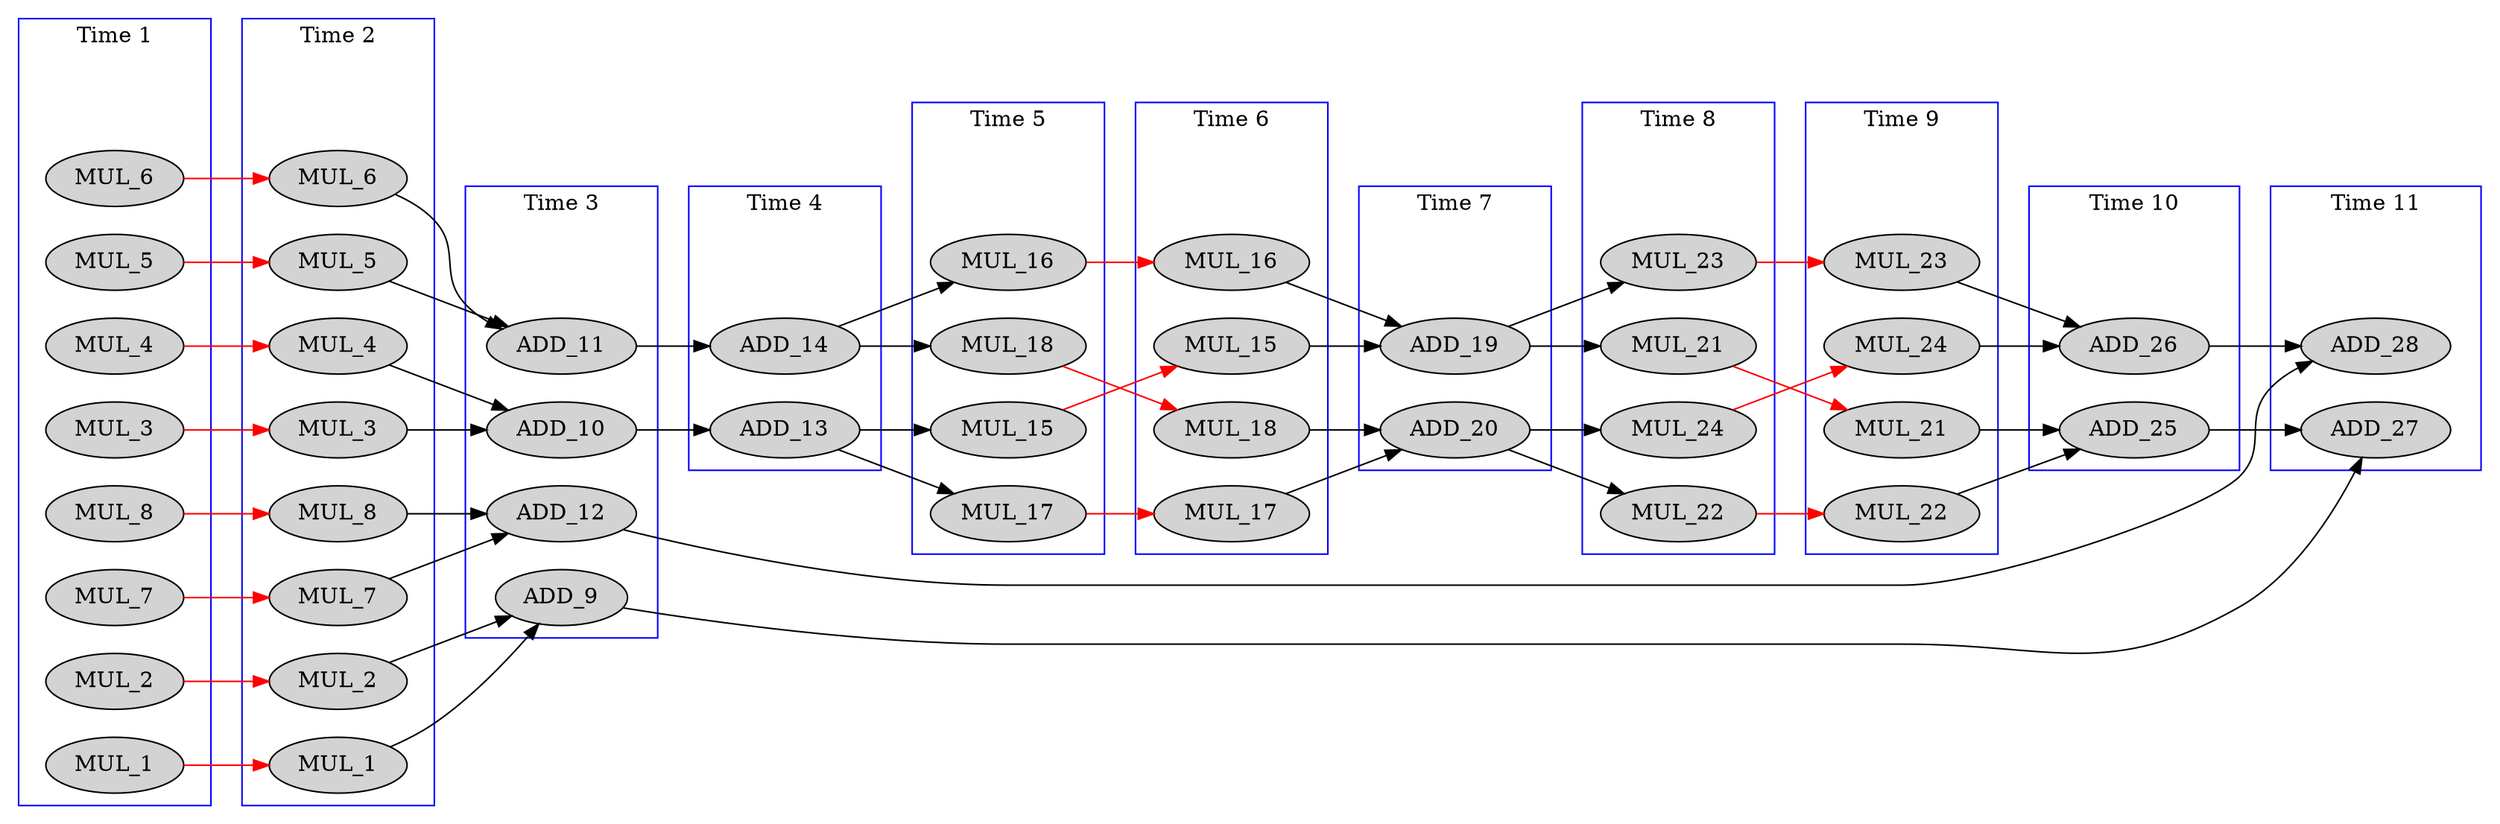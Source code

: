 digraph arf {
  rankdir = LR;
  newrank="true"
  subgraph cluster_1 {
    rank=same;
    node [style=filled];
    label = "Time 1";
    color = blue;
    pseudo_1 [style=invis];
    MUL_1_0 [label=MUL_1]
    MUL_2_0 [label=MUL_2]
    MUL_3_0 [label=MUL_3]
    MUL_4_0 [label=MUL_4]
    MUL_5_0 [label=MUL_5]
    MUL_6_0 [label=MUL_6]
    MUL_7_0 [label=MUL_7]
    MUL_8_0 [label=MUL_8]
  }
  subgraph cluster_2 {
    rank=same;
    node [style=filled];
    label = "Time 2";
    color = blue;
    pseudo_2 [style=invis];
    MUL_1_1 [label=MUL_1]
    MUL_2_1 [label=MUL_2]
    MUL_3_1 [label=MUL_3]
    MUL_4_1 [label=MUL_4]
    MUL_5_1 [label=MUL_5]
    MUL_6_1 [label=MUL_6]
    MUL_7_1 [label=MUL_7]
    MUL_8_1 [label=MUL_8]
  }
  subgraph cluster_3 {
    rank=same;
    node [style=filled];
    label = "Time 3";
    color = blue;
    pseudo_3 [style=invis];
    ADD_9
    ADD_10
    ADD_11
    ADD_12
  }
  subgraph cluster_4 {
    rank=same;
    node [style=filled];
    label = "Time 4";
    color = blue;
    pseudo_4 [style=invis];
    ADD_13
    ADD_14
  }
  subgraph cluster_5 {
    rank=same;
    node [style=filled];
    label = "Time 5";
    color = blue;
    pseudo_5 [style=invis];
    MUL_15_0 [label=MUL_15]
    MUL_16_0 [label=MUL_16]
    MUL_17_0 [label=MUL_17]
    MUL_18_0 [label=MUL_18]
  }
  subgraph cluster_6 {
    rank=same;
    node [style=filled];
    label = "Time 6";
    color = blue;
    pseudo_6 [style=invis];
    MUL_15_1 [label=MUL_15]
    MUL_16_1 [label=MUL_16]
    MUL_17_1 [label=MUL_17]
    MUL_18_1 [label=MUL_18]
  }
  subgraph cluster_7 {
    rank=same;
    node [style=filled];
    label = "Time 7";
    color = blue;
    pseudo_7 [style=invis];
    ADD_19
    ADD_20
  }
  subgraph cluster_8 {
    rank=same;
    node [style=filled];
    label = "Time 8";
    color = blue;
    pseudo_8 [style=invis];
    MUL_21_0 [label=MUL_21]
    MUL_22_0 [label=MUL_22]
    MUL_23_0 [label=MUL_23]
    MUL_24_0 [label=MUL_24]
  }
  subgraph cluster_9 {
    rank=same;
    node [style=filled];
    label = "Time 9";
    color = blue;
    pseudo_9 [style=invis];
    MUL_21_1 [label=MUL_21]
    MUL_22_1 [label=MUL_22]
    MUL_23_1 [label=MUL_23]
    MUL_24_1 [label=MUL_24]
  }
  subgraph cluster_10 {
    rank=same;
    node [style=filled];
    label = "Time 10";
    color = blue;
    pseudo_10 [style=invis];
    ADD_25
    ADD_26
  }
  subgraph cluster_11 {
    rank=same;
    node [style=filled];
    label = "Time 11";
    color = blue;
    pseudo_11 [style=invis];
    ADD_27
    ADD_28
  }
    pseudo_1->pseudo_2 [style=invis];
    pseudo_2->pseudo_3 [style=invis];
    pseudo_3->pseudo_4 [style=invis];
    pseudo_4->pseudo_5 [style=invis];
    pseudo_5->pseudo_6 [style=invis];
    pseudo_6->pseudo_7 [style=invis];
    pseudo_7->pseudo_8 [style=invis];
    pseudo_8->pseudo_9 [style=invis];
    pseudo_9->pseudo_10 [style=invis];
    pseudo_10->pseudo_11 [style=invis];
    MUL_1_0 -> MUL_1_1 [color=red];
    MUL_2_0 -> MUL_2_1 [color=red];
    MUL_3_0 -> MUL_3_1 [color=red];
    MUL_4_0 -> MUL_4_1 [color=red];
    MUL_5_0 -> MUL_5_1 [color=red];
    MUL_6_0 -> MUL_6_1 [color=red];
    MUL_7_0 -> MUL_7_1 [color=red];
    MUL_8_0 -> MUL_8_1 [color=red];
    MUL_15_0 -> MUL_15_1 [color=red];
    MUL_16_0 -> MUL_16_1 [color=red];
    MUL_17_0 -> MUL_17_1 [color=red];
    MUL_18_0 -> MUL_18_1 [color=red];
    MUL_21_0 -> MUL_21_1 [color=red];
    MUL_22_0 -> MUL_22_1 [color=red];
    MUL_23_0 -> MUL_23_1 [color=red];
    MUL_24_0 -> MUL_24_1 [color=red];
    MUL_1_1 -> ADD_9 [ name = 0 ];
    MUL_2_1 -> ADD_9 [ name = 1 ];
    MUL_3_1 -> ADD_10 [ name = 2 ];
    MUL_4_1 -> ADD_10 [ name = 3 ];
    MUL_5_1 -> ADD_11 [ name = 4 ];
    MUL_6_1 -> ADD_11 [ name = 5 ];
    MUL_7_1 -> ADD_12 [ name = 6 ];
    MUL_8_1 -> ADD_12 [ name = 7 ];
    ADD_9 -> ADD_27 [ name = 8 ];
    ADD_10 -> ADD_13 [ name = 9 ];
    ADD_11 -> ADD_14 [ name = 10 ];
    ADD_12 -> ADD_28 [ name = 11 ];
    ADD_13 -> MUL_15_0 [ name = 12 ];
    ADD_13 -> MUL_17_0 [ name = 13 ];
    ADD_14 -> MUL_16_0 [ name = 14 ];
    ADD_14 -> MUL_18_0 [ name = 15 ];
    MUL_15_1 -> ADD_19 [ name = 16 ];
    MUL_16_1 -> ADD_19 [ name = 17 ];
    MUL_17_1 -> ADD_20 [ name = 18 ];
    MUL_18_1 -> ADD_20 [ name = 19 ];
    ADD_19 -> MUL_21_0 [ name = 20 ];
    ADD_19 -> MUL_23_0 [ name = 21 ];
    ADD_20 -> MUL_22_0 [ name = 22 ];
    ADD_20 -> MUL_24_0 [ name = 23 ];
    MUL_21_1 -> ADD_25 [ name = 24 ];
    MUL_22_1 -> ADD_25 [ name = 25 ];
    MUL_23_1 -> ADD_26 [ name = 26 ];
    MUL_24_1 -> ADD_26 [ name = 27 ];
    ADD_25 -> ADD_27 [ name = 28 ];
    ADD_26 -> ADD_28 [ name = 29 ];
}